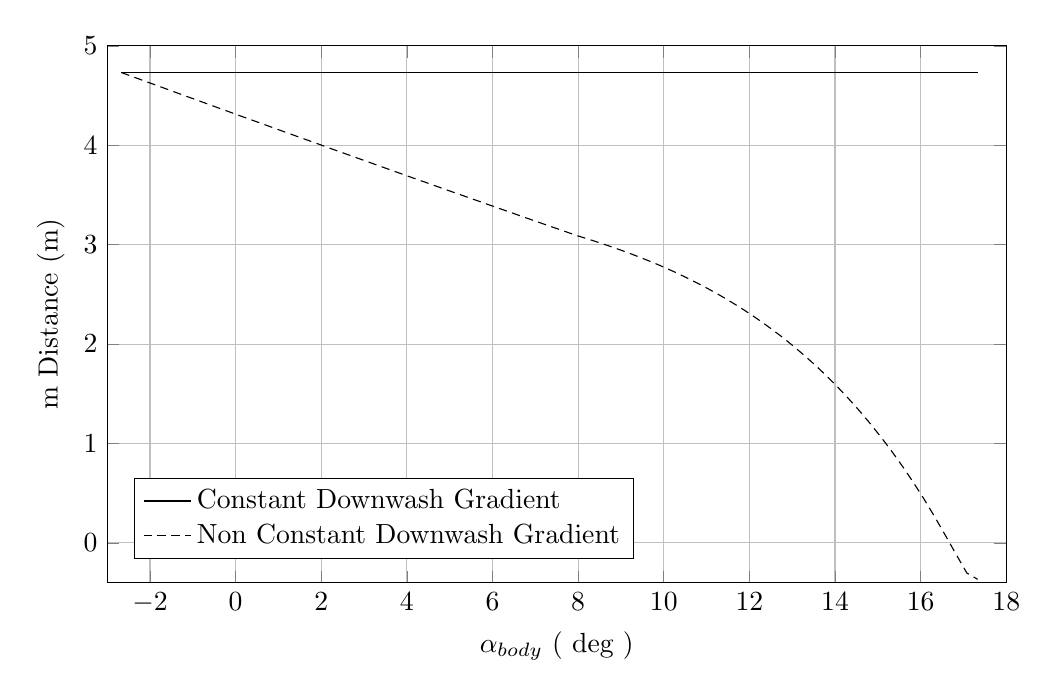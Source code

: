 %Disytance m Alpha Body 
\begin{tikzpicture}

\begin{axis}[
width=13cm,
height=8.4cm,
scaled ticks=false, tick label style={/pgf/number format/fixed},
xmin=-3,
xmax=18,
xlabel={$\alpha_{body}$ ( deg )},
xmajorgrids,
ymin=-0.4,
ymax=5,
ylabel={m Distance (m)},
ymajorgrids,
legend style={at={(0.03,0.12)},anchor=west,draw=black,fill=white,legend cell align=left},
legend entries = {Constant Downwash Gradient\\Non Constant Downwash Gradient\\}
]

\addplot [
color=black,
solid
]
table[row sep=crcr]{
-2.668	4.731\\
-2.414	4.731\\
-2.161	4.731\\
-1.908	4.731\\
-1.655	4.731\\
-1.402	4.731\\
-1.149	4.731\\
-0.895	4.731\\
-0.642	4.731\\
-0.389	4.731\\
-0.136	4.731\\
0.117	4.731\\
0.37	4.731\\
0.624	4.731\\
0.877	4.731\\
1.13	4.731\\
1.383	4.731\\
1.636	4.731\\
1.889	4.731\\
2.143	4.731\\
2.396	4.731\\
2.649	4.731\\
2.902	4.731\\
3.155	4.731\\
3.408	4.731\\
3.662	4.731\\
3.915	4.731\\
4.168	4.731\\
4.421	4.731\\
4.674	4.731\\
4.927	4.731\\
5.181	4.731\\
5.434	4.731\\
5.687	4.731\\
5.94	4.731\\
6.193	4.731\\
6.446	4.731\\
6.7	4.731\\
6.953	4.731\\
7.206	4.731\\
7.459	4.731\\
7.712	4.731\\
7.965	4.731\\
8.219	4.731\\
8.472	4.731\\
8.725	4.731\\
8.978	4.731\\
9.231	4.731\\
9.484	4.731\\
9.738	4.731\\
9.991	4.731\\
10.244	4.731\\
10.497	4.731\\
10.75	4.731\\
11.003	4.731\\
11.257	4.731\\
11.51	4.731\\
11.763	4.731\\
12.016	4.731\\
12.269	4.731\\
12.522	4.731\\
12.776	4.731\\
13.029	4.731\\
13.282	4.731\\
13.535	4.731\\
13.788	4.731\\
14.041	4.731\\
14.295	4.731\\
14.548	4.731\\
14.801	4.731\\
15.054	4.731\\
15.307	4.731\\
15.56	4.731\\
15.813	4.731\\
16.067	4.731\\
16.32	4.731\\
16.573	4.731\\
16.826	4.731\\
17.079	4.731\\
17.332	4.731\\
};

\addplot [
color=black,
densely dashed
]
table[row sep=crcr]{
-2.668	4.731\\
-2.414	4.691\\
-2.161	4.651\\
-1.908	4.612\\
-1.655	4.572\\
-1.402	4.532\\
-1.149	4.492\\
-0.895	4.453\\
-0.642	4.413\\
-0.389	4.373\\
-0.136	4.334\\
0.117	4.294\\
0.37	4.255\\
0.624	4.215\\
0.877	4.176\\
1.13	4.136\\
1.383	4.097\\
1.636	4.058\\
1.889	4.019\\
2.143	3.979\\
2.396	3.94\\
2.649	3.901\\
2.902	3.862\\
3.155	3.823\\
3.408	3.784\\
3.662	3.745\\
3.915	3.706\\
4.168	3.667\\
4.421	3.629\\
4.674	3.59\\
4.927	3.551\\
5.181	3.513\\
5.434	3.474\\
5.687	3.436\\
5.94	3.397\\
6.193	3.359\\
6.446	3.321\\
6.7	3.282\\
6.953	3.244\\
7.206	3.206\\
7.459	3.168\\
7.712	3.13\\
7.965	3.092\\
8.219	3.058\\
8.472	3.023\\
8.725	2.986\\
8.978	2.948\\
9.231	2.908\\
9.484	2.866\\
9.738	2.822\\
9.991	2.776\\
10.244	2.727\\
10.497	2.675\\
10.75	2.621\\
11.003	2.564\\
11.257	2.504\\
11.51	2.44\\
11.763	2.374\\
12.016	2.303\\
12.269	2.228\\
12.522	2.15\\
12.776	2.067\\
13.029	1.979\\
13.282	1.886\\
13.535	1.789\\
13.788	1.686\\
14.041	1.577\\
14.295	1.461\\
14.548	1.34\\
14.801	1.211\\
15.054	1.075\\
15.307	0.932\\
15.56	0.78\\
15.813	0.619\\
16.067	0.449\\
16.32	0.269\\
16.573	0.079\\
16.826	-0.113\\
17.079	-0.303\\
17.332	-0.366\\
};
\end{axis}
\end{tikzpicture}%